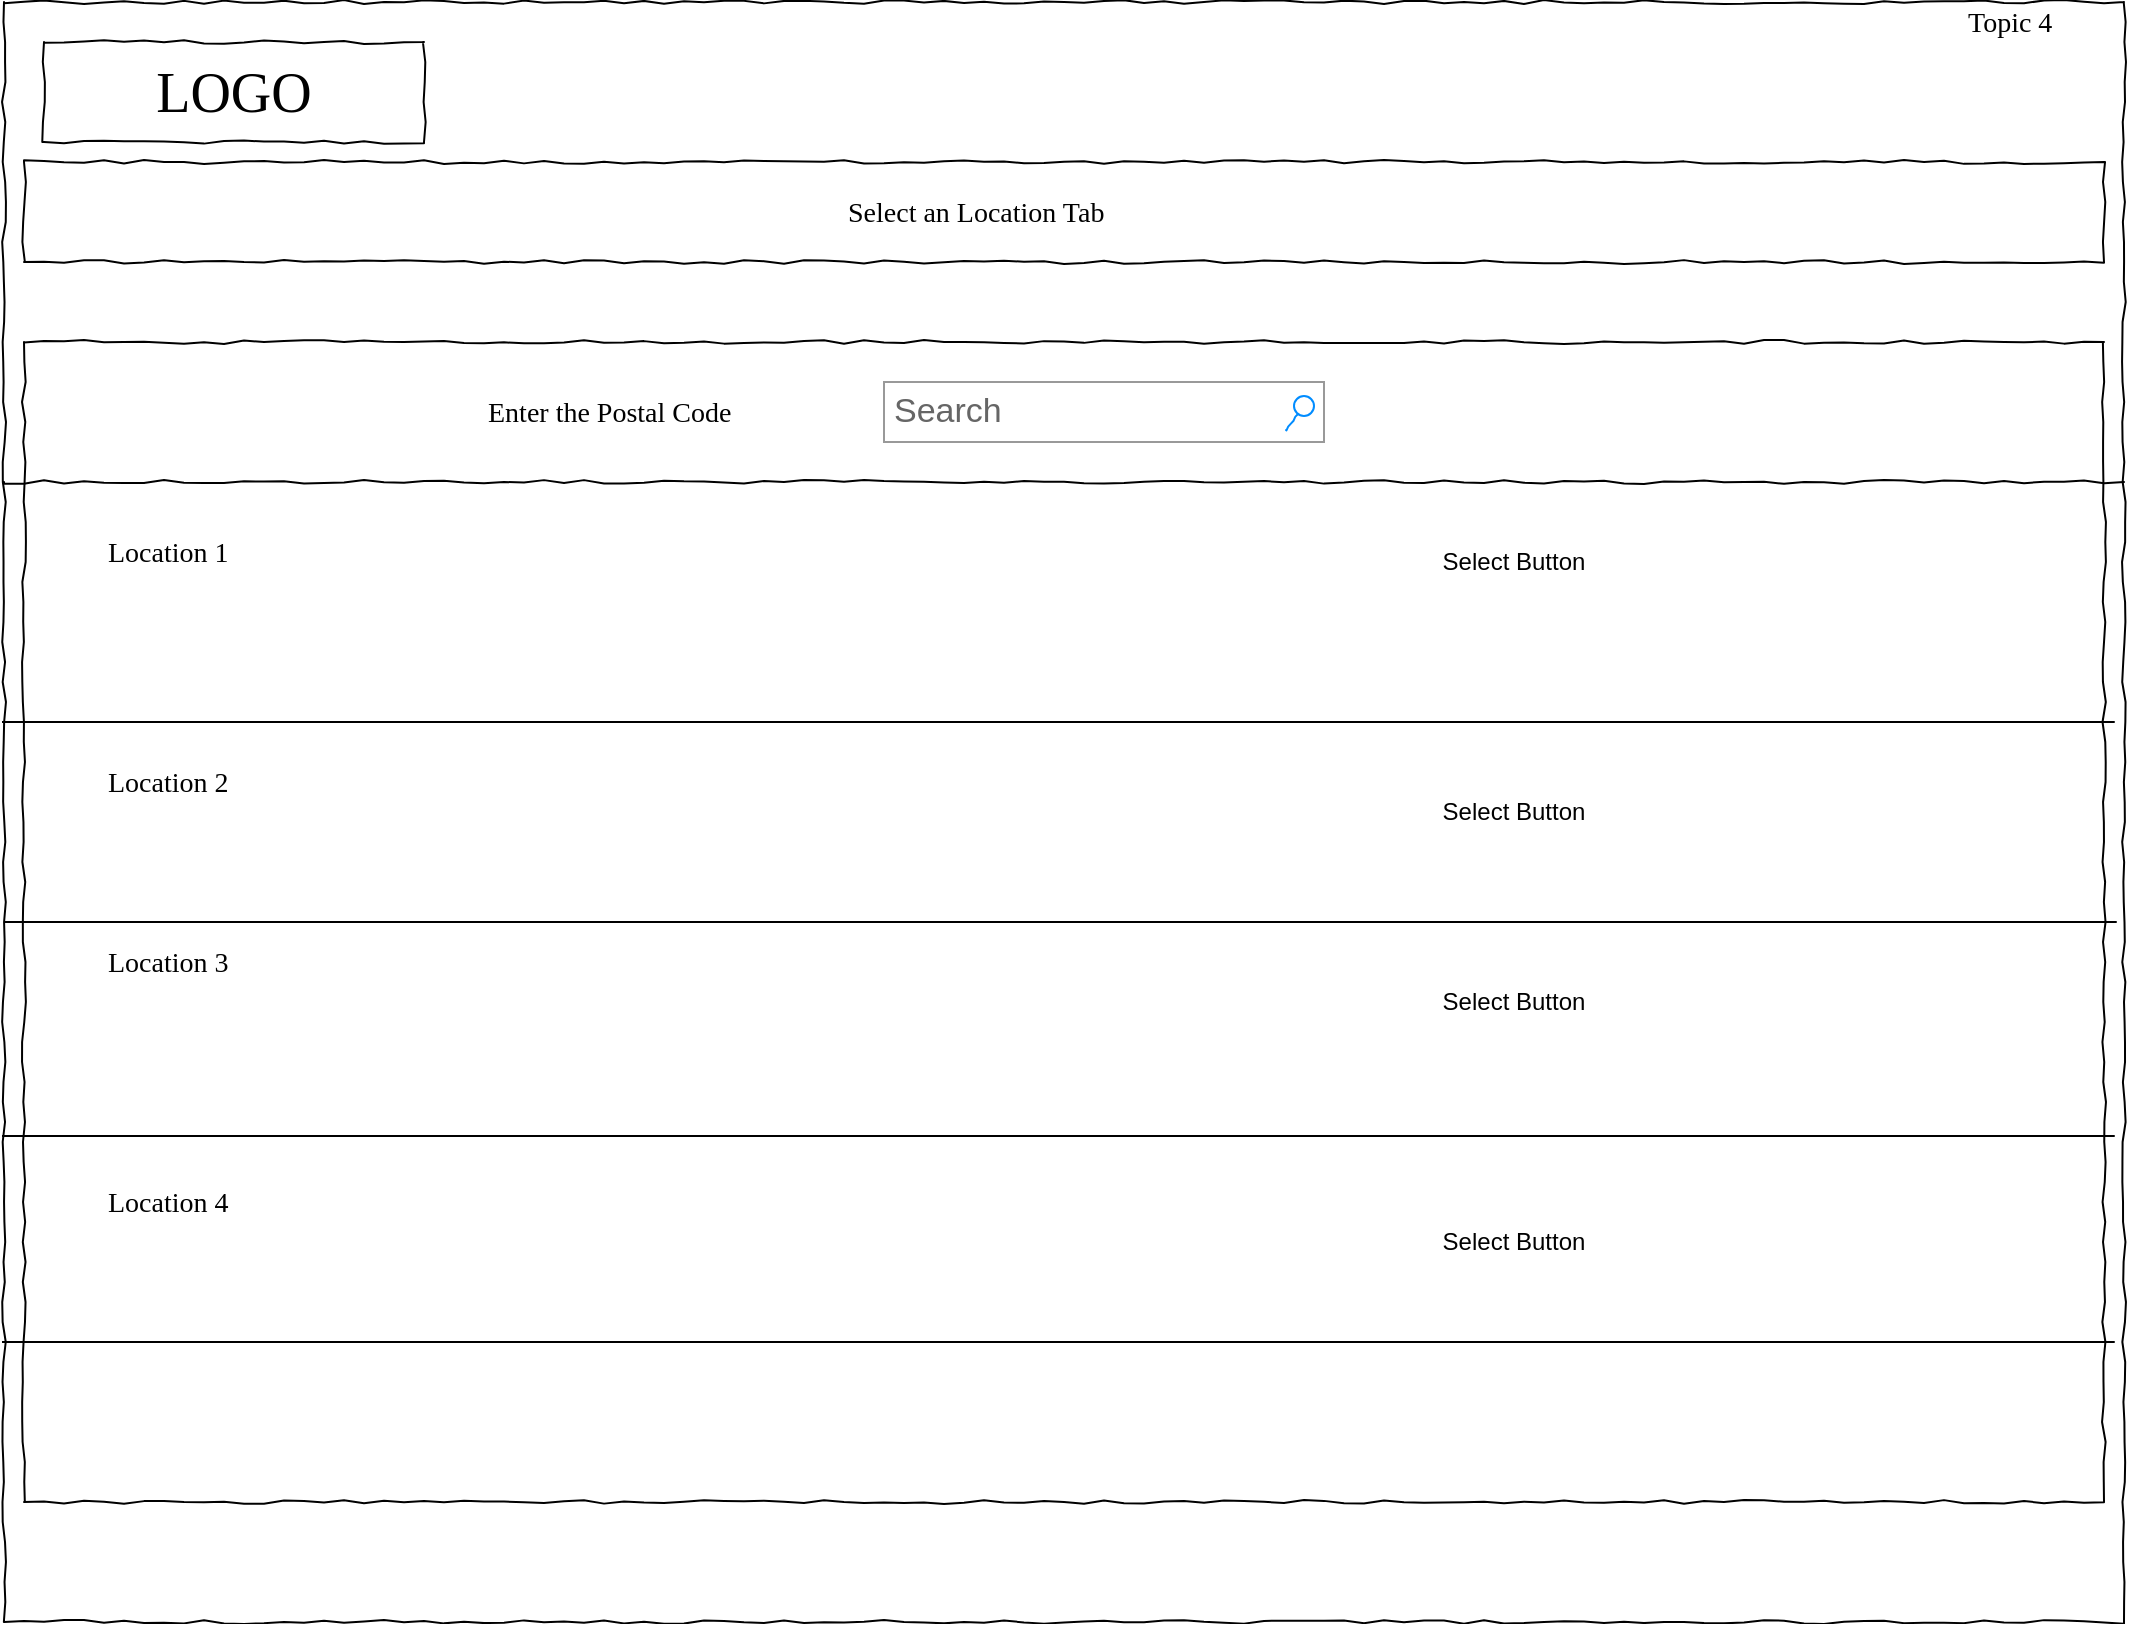 <mxfile version="14.7.3" type="github">
  <diagram name="Page-1" id="03018318-947c-dd8e-b7a3-06fadd420f32">
    <mxGraphModel dx="946" dy="557" grid="1" gridSize="10" guides="1" tooltips="1" connect="1" arrows="1" fold="1" page="1" pageScale="1" pageWidth="1100" pageHeight="850" background="none" math="0" shadow="0">
      <root>
        <mxCell id="0" />
        <mxCell id="1" parent="0" />
        <mxCell id="677b7b8949515195-1" value="" style="whiteSpace=wrap;html=1;rounded=0;shadow=0;labelBackgroundColor=none;strokeColor=#000000;strokeWidth=1;fillColor=none;fontFamily=Verdana;fontSize=12;fontColor=#000000;align=center;comic=1;" parent="1" vertex="1">
          <mxGeometry x="20" y="40" width="1060" height="810" as="geometry" />
        </mxCell>
        <mxCell id="677b7b8949515195-2" value="LOGO" style="whiteSpace=wrap;html=1;rounded=0;shadow=0;labelBackgroundColor=none;strokeWidth=1;fontFamily=Verdana;fontSize=28;align=center;comic=1;" parent="1" vertex="1">
          <mxGeometry x="40" y="60" width="190" height="50" as="geometry" />
        </mxCell>
        <mxCell id="677b7b8949515195-3" value="Search" style="strokeWidth=1;shadow=0;dashed=0;align=center;html=1;shape=mxgraph.mockup.forms.searchBox;strokeColor=#999999;mainText=;strokeColor2=#008cff;fontColor=#666666;fontSize=17;align=left;spacingLeft=3;rounded=0;labelBackgroundColor=none;comic=1;" parent="1" vertex="1">
          <mxGeometry x="460" y="230" width="220" height="30" as="geometry" />
        </mxCell>
        <mxCell id="677b7b8949515195-7" value="Topic 4" style="text;html=1;points=[];align=left;verticalAlign=top;spacingTop=-4;fontSize=14;fontFamily=Verdana" parent="1" vertex="1">
          <mxGeometry x="1000" y="40" width="60" height="20" as="geometry" />
        </mxCell>
        <mxCell id="677b7b8949515195-9" value="" style="line;strokeWidth=1;html=1;rounded=0;shadow=0;labelBackgroundColor=none;fillColor=none;fontFamily=Verdana;fontSize=14;fontColor=#000000;align=center;comic=1;" parent="1" vertex="1">
          <mxGeometry x="20" y="275" width="1060" height="10" as="geometry" />
        </mxCell>
        <mxCell id="677b7b8949515195-10" value="" style="whiteSpace=wrap;html=1;rounded=0;shadow=0;labelBackgroundColor=none;strokeWidth=1;fillColor=none;fontFamily=Verdana;fontSize=12;align=center;comic=1;" parent="1" vertex="1">
          <mxGeometry x="30" y="120" width="1040" height="50" as="geometry" />
        </mxCell>
        <mxCell id="677b7b8949515195-11" value="Enter the Postal Code" style="text;html=1;points=[];align=left;verticalAlign=top;spacingTop=-4;fontSize=14;fontFamily=Verdana" parent="1" vertex="1">
          <mxGeometry x="260" y="235" width="60" height="20" as="geometry" />
        </mxCell>
        <mxCell id="677b7b8949515195-27" value="Select an Location Tab" style="text;html=1;points=[];align=left;verticalAlign=top;spacingTop=-4;fontSize=14;fontFamily=Verdana" parent="1" vertex="1">
          <mxGeometry x="440" y="135" width="170" height="20" as="geometry" />
        </mxCell>
        <mxCell id="677b7b8949515195-32" value="Location 3" style="text;html=1;points=[];align=left;verticalAlign=top;spacingTop=-4;fontSize=14;fontFamily=Verdana" parent="1" vertex="1">
          <mxGeometry x="70" y="510" width="170" height="20" as="geometry" />
        </mxCell>
        <mxCell id="677b7b8949515195-35" value="Location 4" style="text;html=1;points=[];align=left;verticalAlign=top;spacingTop=-4;fontSize=14;fontFamily=Verdana" parent="1" vertex="1">
          <mxGeometry x="70" y="630" width="170" height="20" as="geometry" />
        </mxCell>
        <mxCell id="677b7b8949515195-39" value="Location 1&amp;nbsp;" style="text;html=1;points=[];align=left;verticalAlign=top;spacingTop=-4;fontSize=14;fontFamily=Verdana" parent="1" vertex="1">
          <mxGeometry x="70" y="305" width="170" height="65" as="geometry" />
        </mxCell>
        <mxCell id="677b7b8949515195-40" value="Location 2" style="text;html=1;points=[];align=left;verticalAlign=top;spacingTop=-4;fontSize=14;fontFamily=Verdana" parent="1" vertex="1">
          <mxGeometry x="70" y="420" width="170" height="50" as="geometry" />
        </mxCell>
        <mxCell id="MpuQ81uFAPQqHrBwI1l5-3" value="" style="endArrow=none;html=1;" edge="1" parent="1">
          <mxGeometry width="50" height="50" relative="1" as="geometry">
            <mxPoint x="19" y="400" as="sourcePoint" />
            <mxPoint x="430" y="400" as="targetPoint" />
            <Array as="points">
              <mxPoint x="430" y="400" />
              <mxPoint x="1080" y="400" />
            </Array>
          </mxGeometry>
        </mxCell>
        <mxCell id="MpuQ81uFAPQqHrBwI1l5-4" value="" style="endArrow=none;html=1;" edge="1" parent="1">
          <mxGeometry width="50" height="50" relative="1" as="geometry">
            <mxPoint x="20" y="500" as="sourcePoint" />
            <mxPoint x="431" y="500" as="targetPoint" />
            <Array as="points">
              <mxPoint x="431" y="500" />
              <mxPoint x="1081" y="500" />
            </Array>
          </mxGeometry>
        </mxCell>
        <mxCell id="MpuQ81uFAPQqHrBwI1l5-5" value="" style="endArrow=none;html=1;" edge="1" parent="1">
          <mxGeometry width="50" height="50" relative="1" as="geometry">
            <mxPoint x="19" y="607" as="sourcePoint" />
            <mxPoint x="430" y="607" as="targetPoint" />
            <Array as="points">
              <mxPoint x="430" y="607" />
              <mxPoint x="1080" y="607" />
            </Array>
          </mxGeometry>
        </mxCell>
        <mxCell id="MpuQ81uFAPQqHrBwI1l5-7" value="" style="endArrow=none;html=1;" edge="1" parent="1">
          <mxGeometry width="50" height="50" relative="1" as="geometry">
            <mxPoint x="19" y="710" as="sourcePoint" />
            <mxPoint x="430" y="710" as="targetPoint" />
            <Array as="points">
              <mxPoint x="430" y="710" />
              <mxPoint x="1080" y="710" />
            </Array>
          </mxGeometry>
        </mxCell>
        <mxCell id="MpuQ81uFAPQqHrBwI1l5-8" value="" style="whiteSpace=wrap;html=1;rounded=0;shadow=0;labelBackgroundColor=none;strokeWidth=1;fillColor=none;fontFamily=Verdana;fontSize=12;align=center;comic=1;" vertex="1" parent="1">
          <mxGeometry x="30" y="210" width="1040" height="580" as="geometry" />
        </mxCell>
        <mxCell id="MpuQ81uFAPQqHrBwI1l5-9" value="Select Button" style="text;html=1;strokeColor=none;fillColor=none;align=center;verticalAlign=middle;whiteSpace=wrap;rounded=0;" vertex="1" parent="1">
          <mxGeometry x="700" y="310" width="150" height="20" as="geometry" />
        </mxCell>
        <mxCell id="MpuQ81uFAPQqHrBwI1l5-10" value="Select Button" style="text;html=1;strokeColor=none;fillColor=none;align=center;verticalAlign=middle;whiteSpace=wrap;rounded=0;" vertex="1" parent="1">
          <mxGeometry x="700" y="435" width="150" height="20" as="geometry" />
        </mxCell>
        <mxCell id="MpuQ81uFAPQqHrBwI1l5-11" value="Select Button" style="text;html=1;strokeColor=none;fillColor=none;align=center;verticalAlign=middle;whiteSpace=wrap;rounded=0;" vertex="1" parent="1">
          <mxGeometry x="700" y="650" width="150" height="20" as="geometry" />
        </mxCell>
        <mxCell id="MpuQ81uFAPQqHrBwI1l5-12" value="Select Button" style="text;html=1;strokeColor=none;fillColor=none;align=center;verticalAlign=middle;whiteSpace=wrap;rounded=0;" vertex="1" parent="1">
          <mxGeometry x="700" y="530" width="150" height="20" as="geometry" />
        </mxCell>
      </root>
    </mxGraphModel>
  </diagram>
</mxfile>
